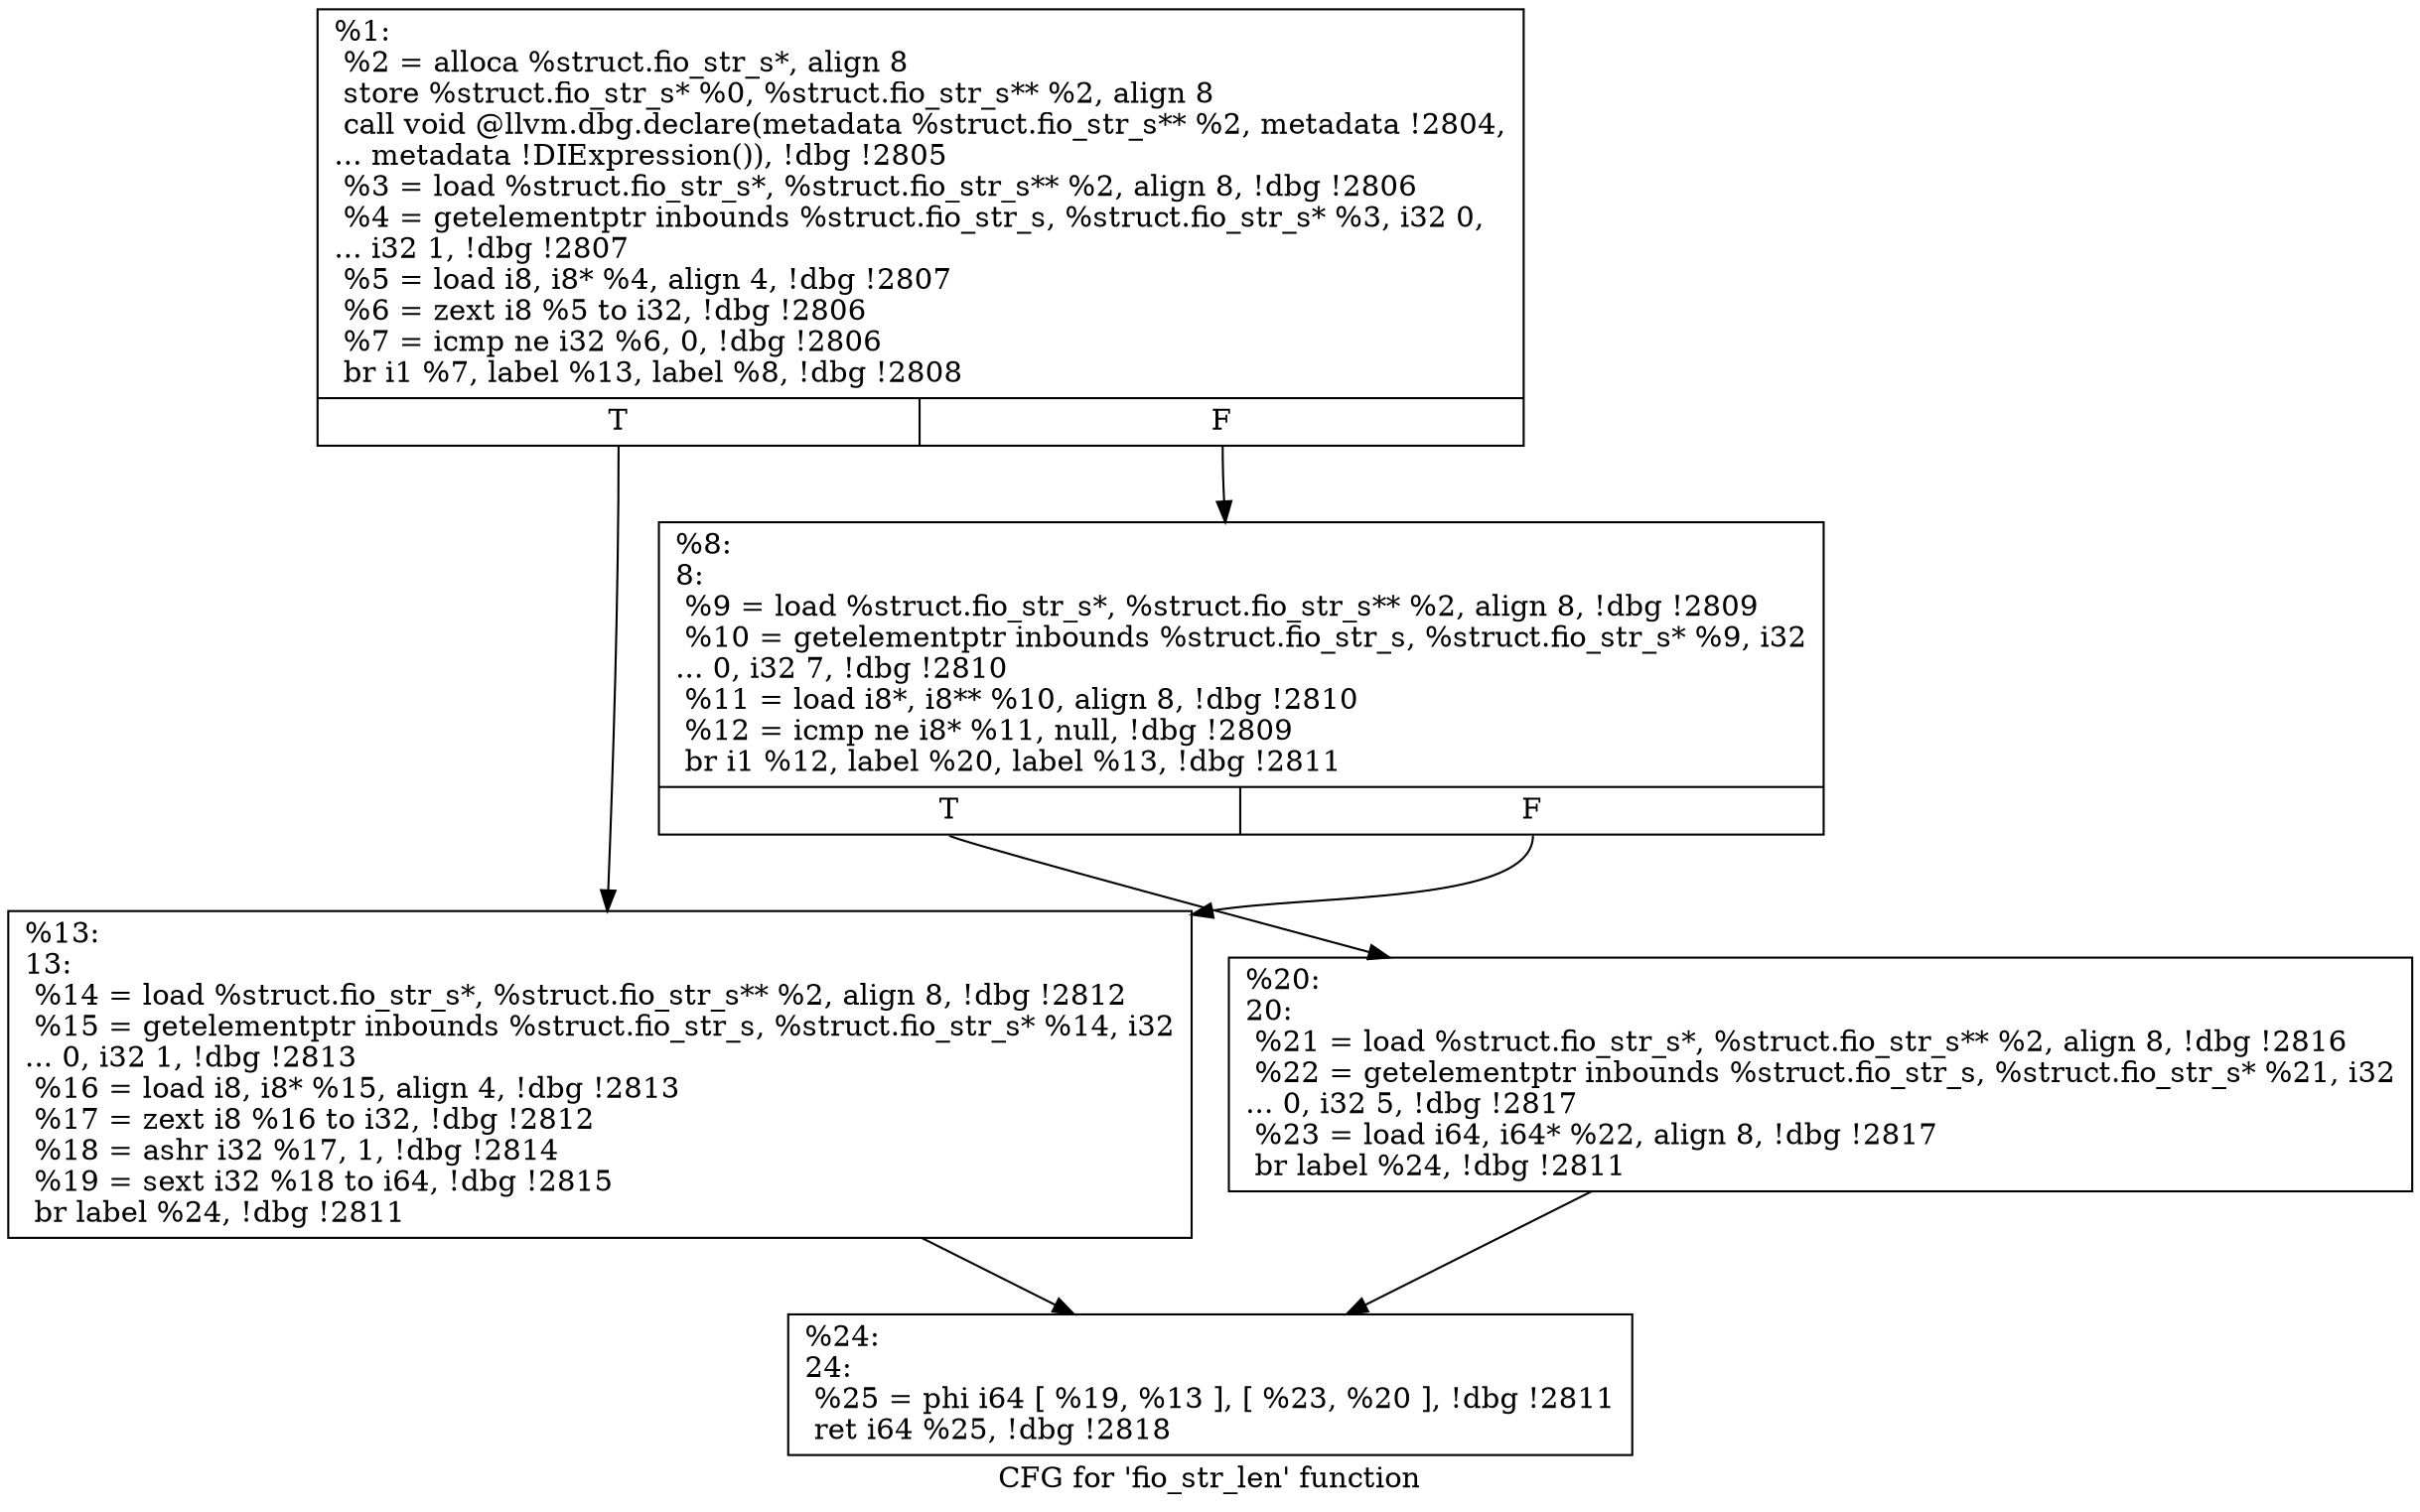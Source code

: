 digraph "CFG for 'fio_str_len' function" {
	label="CFG for 'fio_str_len' function";

	Node0x55685166c820 [shape=record,label="{%1:\l  %2 = alloca %struct.fio_str_s*, align 8\l  store %struct.fio_str_s* %0, %struct.fio_str_s** %2, align 8\l  call void @llvm.dbg.declare(metadata %struct.fio_str_s** %2, metadata !2804,\l... metadata !DIExpression()), !dbg !2805\l  %3 = load %struct.fio_str_s*, %struct.fio_str_s** %2, align 8, !dbg !2806\l  %4 = getelementptr inbounds %struct.fio_str_s, %struct.fio_str_s* %3, i32 0,\l... i32 1, !dbg !2807\l  %5 = load i8, i8* %4, align 4, !dbg !2807\l  %6 = zext i8 %5 to i32, !dbg !2806\l  %7 = icmp ne i32 %6, 0, !dbg !2806\l  br i1 %7, label %13, label %8, !dbg !2808\l|{<s0>T|<s1>F}}"];
	Node0x55685166c820:s0 -> Node0x556851670420;
	Node0x55685166c820:s1 -> Node0x55685166d900;
	Node0x55685166d900 [shape=record,label="{%8:\l8:                                                \l  %9 = load %struct.fio_str_s*, %struct.fio_str_s** %2, align 8, !dbg !2809\l  %10 = getelementptr inbounds %struct.fio_str_s, %struct.fio_str_s* %9, i32\l... 0, i32 7, !dbg !2810\l  %11 = load i8*, i8** %10, align 8, !dbg !2810\l  %12 = icmp ne i8* %11, null, !dbg !2809\l  br i1 %12, label %20, label %13, !dbg !2811\l|{<s0>T|<s1>F}}"];
	Node0x55685166d900:s0 -> Node0x556851670470;
	Node0x55685166d900:s1 -> Node0x556851670420;
	Node0x556851670420 [shape=record,label="{%13:\l13:                                               \l  %14 = load %struct.fio_str_s*, %struct.fio_str_s** %2, align 8, !dbg !2812\l  %15 = getelementptr inbounds %struct.fio_str_s, %struct.fio_str_s* %14, i32\l... 0, i32 1, !dbg !2813\l  %16 = load i8, i8* %15, align 4, !dbg !2813\l  %17 = zext i8 %16 to i32, !dbg !2812\l  %18 = ashr i32 %17, 1, !dbg !2814\l  %19 = sext i32 %18 to i64, !dbg !2815\l  br label %24, !dbg !2811\l}"];
	Node0x556851670420 -> Node0x5568516704c0;
	Node0x556851670470 [shape=record,label="{%20:\l20:                                               \l  %21 = load %struct.fio_str_s*, %struct.fio_str_s** %2, align 8, !dbg !2816\l  %22 = getelementptr inbounds %struct.fio_str_s, %struct.fio_str_s* %21, i32\l... 0, i32 5, !dbg !2817\l  %23 = load i64, i64* %22, align 8, !dbg !2817\l  br label %24, !dbg !2811\l}"];
	Node0x556851670470 -> Node0x5568516704c0;
	Node0x5568516704c0 [shape=record,label="{%24:\l24:                                               \l  %25 = phi i64 [ %19, %13 ], [ %23, %20 ], !dbg !2811\l  ret i64 %25, !dbg !2818\l}"];
}
